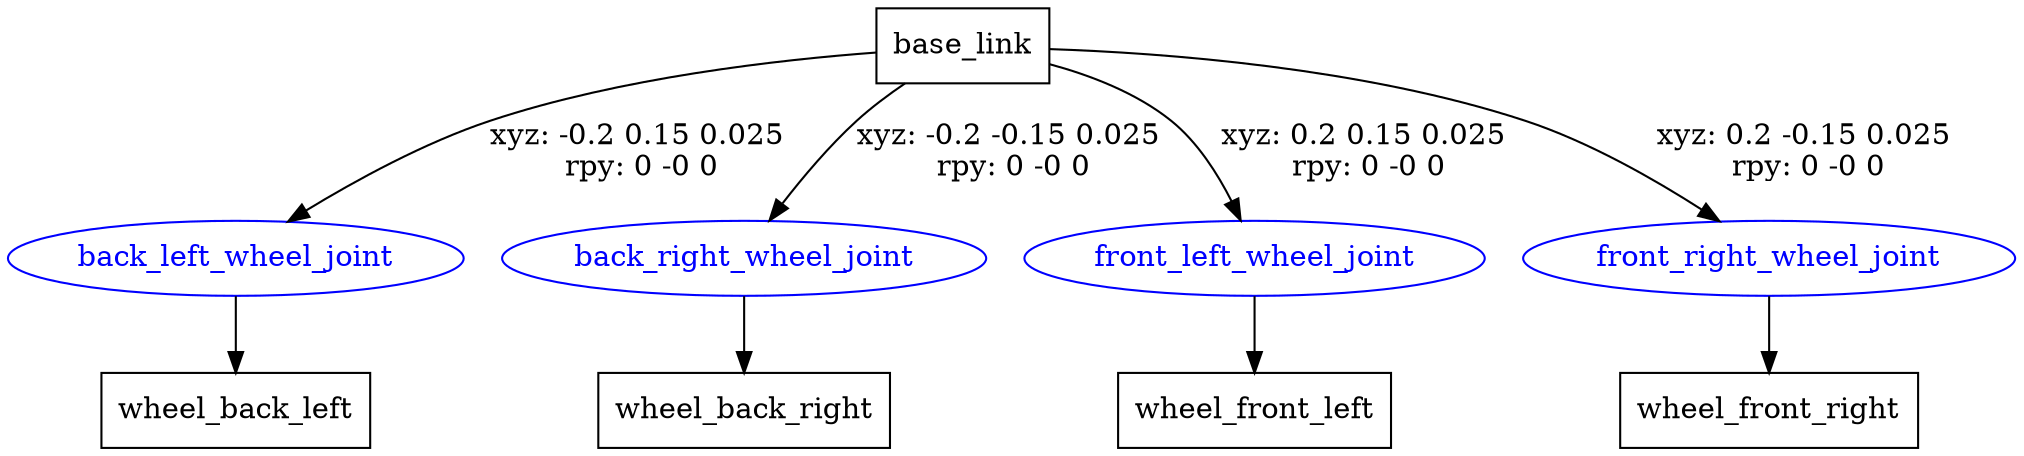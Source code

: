 digraph G {
node [shape=box];
"base_link" [label="base_link"];
"wheel_back_left" [label="wheel_back_left"];
"wheel_back_right" [label="wheel_back_right"];
"wheel_front_left" [label="wheel_front_left"];
"wheel_front_right" [label="wheel_front_right"];
node [shape=ellipse, color=blue, fontcolor=blue];
"base_link" -> "back_left_wheel_joint" [label="xyz: -0.2 0.15 0.025 \nrpy: 0 -0 0"]
"back_left_wheel_joint" -> "wheel_back_left"
"base_link" -> "back_right_wheel_joint" [label="xyz: -0.2 -0.15 0.025 \nrpy: 0 -0 0"]
"back_right_wheel_joint" -> "wheel_back_right"
"base_link" -> "front_left_wheel_joint" [label="xyz: 0.2 0.15 0.025 \nrpy: 0 -0 0"]
"front_left_wheel_joint" -> "wheel_front_left"
"base_link" -> "front_right_wheel_joint" [label="xyz: 0.2 -0.15 0.025 \nrpy: 0 -0 0"]
"front_right_wheel_joint" -> "wheel_front_right"
}
